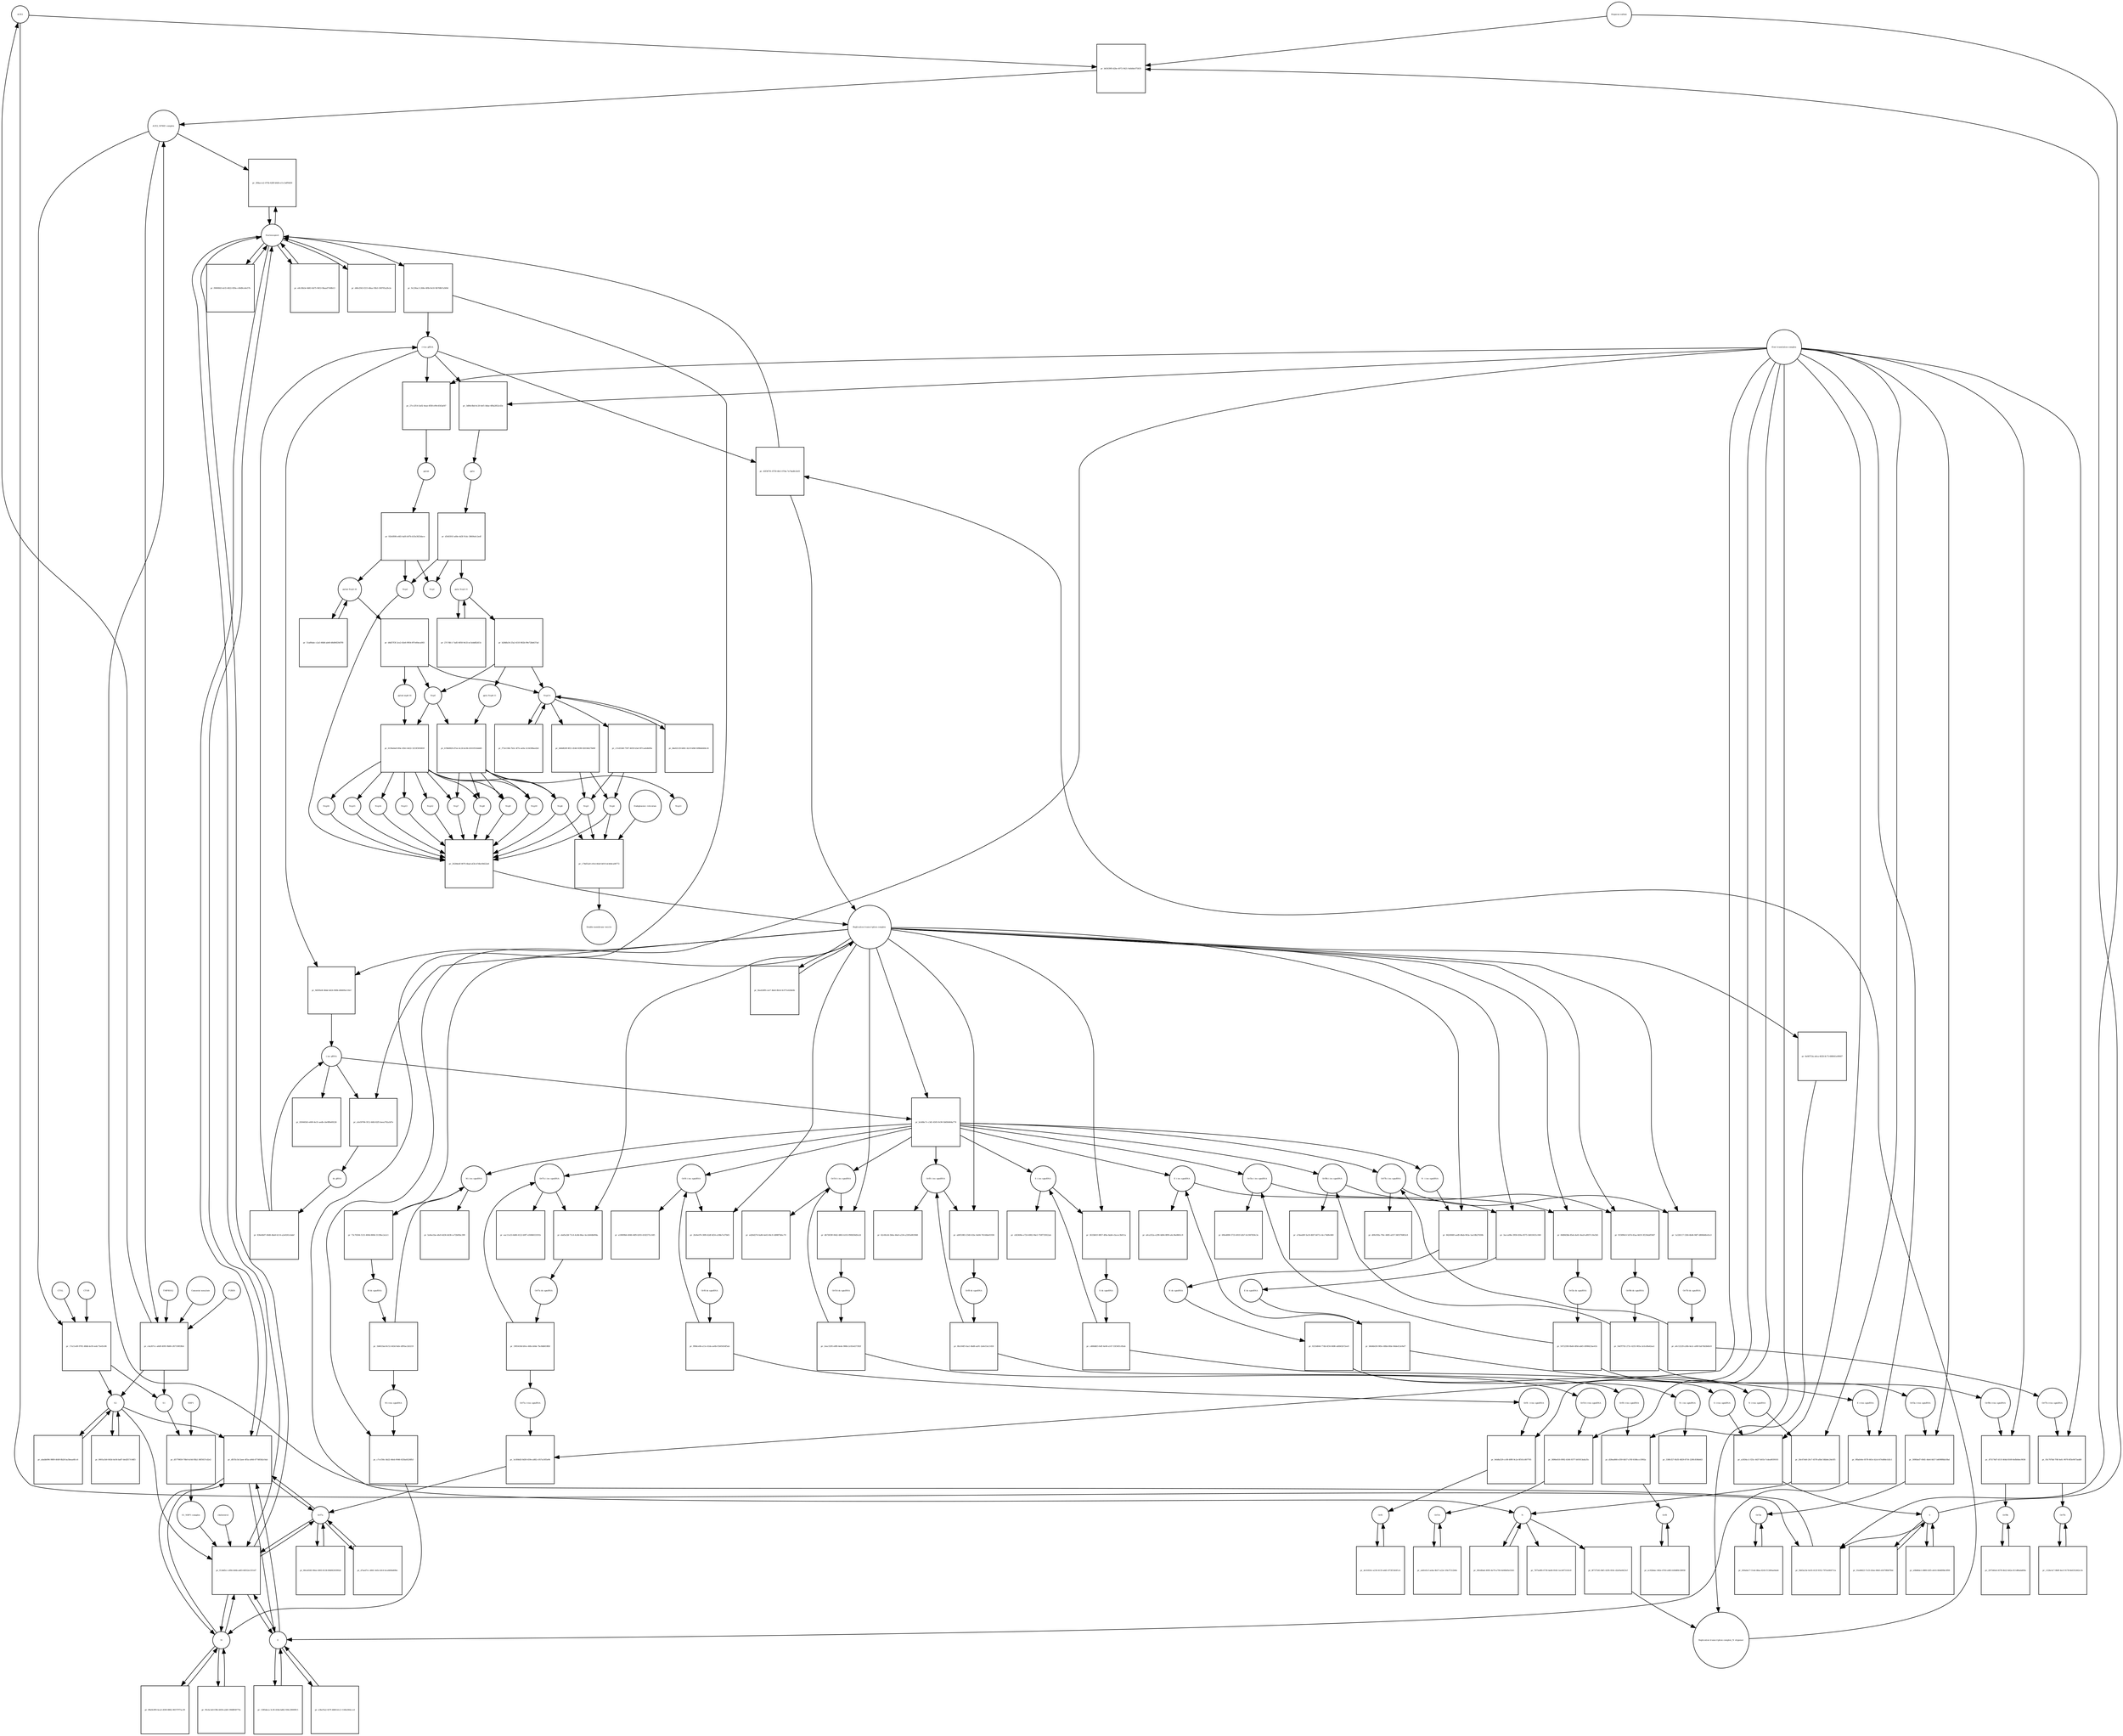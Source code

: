 strict digraph  {
ACE2 [annotation="", bipartite=0, cls=macromolecule, fontsize=4, label=ACE2, shape=circle];
"pr_b63639f0-d2be-4972-9421-9a8d4e075835" [annotation="", bipartite=1, cls=process, fontsize=4, label="pr_b63639f0-d2be-4972-9421-9a8d4e075835", shape=square];
"ACE2_SPIKE complex" [annotation="", bipartite=0, cls=complex, fontsize=4, label="ACE2_SPIKE complex", shape=circle];
"Heparan sulfate" [annotation="urn_miriam_obo.chebi_CHEBI%3A28815", bipartite=0, cls="simple chemical", fontsize=4, label="Heparan sulfate", shape=circle];
S [annotation=urn_miriam_uniprot_P0DTC2, bipartite=0, cls=macromolecule, fontsize=4, label=S, shape=circle];
Nucleocapsid [annotation="urn_miriam_obo.go_GO%3A0019013", bipartite=0, cls=complex, fontsize=4, label=Nucleocapsid, shape=circle];
"pr_384acce2-475b-428f-b0d4-e11c3eff9d59" [annotation="", bipartite=1, cls=process, fontsize=4, label="pr_384acce2-475b-428f-b0d4-e11c3eff9d59", shape=square];
"pr_17a11e49-9781-48db-bc0f-eedc73e45c86" [annotation="", bipartite=1, cls=process, fontsize=4, label="pr_17a11e49-9781-48db-bc0f-eedc73e45c86", shape=square];
S2 [annotation=urn_miriam_interpro_IPR002552, bipartite=0, cls=macromolecule, fontsize=4, label=S2, shape=circle];
CTSB [annotation="", bipartite=0, cls=macromolecule, fontsize=4, label=CTSB, shape=circle];
CTSL [annotation="", bipartite=0, cls=macromolecule, fontsize=4, label=CTSL, shape=circle];
S1 [annotation=urn_miriam_interpro_IPR002551, bipartite=0, cls=macromolecule, fontsize=4, label=S1, shape=circle];
"pr_5b63a23e-6c65-412f-9352-797ee004711a" [annotation="", bipartite=1, cls=process, fontsize=4, label="pr_5b63a23e-6c65-412f-9352-797ee004711a", shape=square];
"pr_f13dd5cc-ef84-444b-ad03-68552e1551d7" [annotation="", bipartite=1, cls=process, fontsize=4, label="pr_f13dd5cc-ef84-444b-ad03-68552e1551d7", shape=square];
cholesterol [annotation="urn_miriam_obo.chebi_CHEBI%3A16113", bipartite=0, cls="simple chemical", fontsize=4, label=cholesterol, shape=circle];
"S1_NRP1 complex" [annotation="", bipartite=0, cls=complex, fontsize=4, label="S1_NRP1 complex", shape=circle];
E [annotation=urn_miriam_uniprot_P0DTC4, bipartite=0, cls=macromolecule, fontsize=4, label=E, shape=circle];
M [annotation=urn_miriam_uniprot_P0DTC5, bipartite=0, cls=macromolecule, fontsize=4, label=M, shape=circle];
Orf7a [annotation=urn_miriam_uniprot_P0DTC7, bipartite=0, cls=macromolecule, fontsize=4, label=Orf7a, shape=circle];
"pr_9c236ac3-268e-4f0b-9e10-9b708b7a569d" [annotation="", bipartite=1, cls=process, fontsize=4, label="pr_9c236ac3-268e-4f0b-9e10-9b708b7a569d", shape=square];
"(+)ss gRNA" [annotation=urn_miriam_refseq_NC_045512, bipartite=0, cls="nucleic acid feature", fontsize=4, label="(+)ss gRNA", shape=circle];
N [annotation=urn_miriam_uniprot_P0DTC9, bipartite=0, cls="macromolecule multimer", fontsize=4, label=N, shape=circle];
"pr_e8c36b3e-8d63-4b75-9453-9baad7168b13" [annotation="", bipartite=1, cls=process, fontsize=4, label="pr_e8c36b3e-8d63-4b75-9453-9baad7168b13", shape=square];
"pr_d4fe2563-f215-48aa-93b3-108705a2fe2e" [annotation="", bipartite=1, cls=process, fontsize=4, label="pr_d4fe2563-f215-48aa-93b3-108705a2fe2e", shape=square];
"pr_7875a9f6-0739-4a84-9545-1ecb973143c8" [annotation="", bipartite=1, cls=process, fontsize=4, label="pr_7875a9f6-0739-4a84-9545-1ecb973143c8", shape=square];
"pr_981dfda4-4995-4e79-a794-0e06b05e5543" [annotation="", bipartite=1, cls=process, fontsize=4, label="pr_981dfda4-4995-4e79-a794-0e06b05e5543", shape=square];
"N (+)ss sgmRNA" [annotation=urn_miriam_ncbigene_43740575, bipartite=0, cls="nucleic acid feature", fontsize=4, label="N (+)ss sgmRNA", shape=circle];
"pr_26c67eb0-20c7-4578-afbd-54bb4c24e5f5" [annotation="", bipartite=1, cls=process, fontsize=4, label="pr_26c67eb0-20c7-4578-afbd-54bb4c24e5f5", shape=square];
"Host translation complex" [annotation="urn_miriam_obo.go_GO%3A0070992", bipartite=0, cls=complex, fontsize=4, label="Host translation complex", shape=circle];
"pr_f0000fd3-dcf2-4822-859a-c40d9ce6e57b" [annotation="", bipartite=1, cls=process, fontsize=4, label="pr_f0000fd3-dcf2-4822-859a-c40d9ce6e57b", shape=square];
"pr_c4a307cc-a6d9-4093-9b80-cf67109f3fb4" [annotation="", bipartite=1, cls=process, fontsize=4, label="pr_c4a307cc-a6d9-4093-9b80-cf67109f3fb4", shape=square];
FURIN [annotation="", bipartite=0, cls=macromolecule, fontsize=4, label=FURIN, shape=circle];
TMPRSS2 [annotation="", bipartite=0, cls=macromolecule, fontsize=4, label=TMPRSS2, shape=circle];
"Camostat mesylate" [annotation="urn_miriam_pubchem.compound_2536", bipartite=0, cls="simple chemical", fontsize=4, label="Camostat mesylate", shape=circle];
"pr_ababb096-9809-40d9-8b28-ba3beaa6fcc6" [annotation="", bipartite=1, cls=process, fontsize=4, label="pr_ababb096-9809-40d9-8b28-ba3beaa6fcc6", shape=square];
"Replication transcription complex_N oligomer" [annotation="", bipartite=0, cls=complex, fontsize=4, label="Replication transcription complex_N oligomer", shape=circle];
"pr_43f36791-8759-48c3-97da-7a74adfe3e03" [annotation="", bipartite=1, cls=process, fontsize=4, label="pr_43f36791-8759-48c3-97da-7a74adfe3e03", shape=square];
"Replication transcription complex" [annotation="", bipartite=0, cls=complex, fontsize=4, label="Replication transcription complex", shape=circle];
"pr_df1f5c5d-2aee-4f5a-a044-677d03b2c0ab" [annotation="", bipartite=1, cls=process, fontsize=4, label="pr_df1f5c5d-2aee-4f5a-a044-677d03b2c0ab", shape=square];
"pr_9001a1b0-043d-4e56-ba87-ded2f17c9df3" [annotation="", bipartite=1, cls=process, fontsize=4, label="pr_9001a1b0-043d-4e56-ba87-ded2f17c9df3", shape=square];
"pp1a Nsp3-11" [annotation=urn_miriam_uniprot_P0DTC1, bipartite=0, cls=macromolecule, fontsize=4, label="pp1a Nsp3-11", shape=circle];
"pr_b28dfa54-25a3-431f-802b-99e72bb437ad" [annotation="", bipartite=1, cls=process, fontsize=4, label="pr_b28dfa54-25a3-431f-802b-99e72bb437ad", shape=square];
"pp1a Nsp6-11" [annotation=urn_miriam_uniprot_P0DTC1, bipartite=0, cls=macromolecule, fontsize=4, label="pp1a Nsp6-11", shape=circle];
"Nsp3-4" [annotation="urn_miriam_ncbiprotein_YP_009725299|urn_miriam_ncbiprotein_YP_009725300", bipartite=0, cls=macromolecule, fontsize=4, label="Nsp3-4", shape=circle];
Nsp5 [annotation=urn_miriam_ncbiprotein_YP_009725301, bipartite=0, cls="macromolecule multimer", fontsize=4, label=Nsp5, shape=circle];
"Endoplasmic reticulum" [annotation="urn_miriam_obo.go_GO%3A0005783", bipartite=0, cls=complex, fontsize=4, label="Endoplasmic reticulum", shape=circle];
"pr_c78d55a9-c81d-40a9-b019-dcb0dca08772" [annotation="", bipartite=1, cls=process, fontsize=4, label="pr_c78d55a9-c81d-40a9-b019-dcb0dca08772", shape=square];
"Double-membrane vesicle" [annotation="urn_miriam_obo.go_GO%3A0039718", bipartite=0, cls=complex, fontsize=4, label="Double-membrane vesicle", shape=circle];
Nsp4 [annotation=urn_miriam_ncbiprotein_YP_009725300, bipartite=0, cls=macromolecule, fontsize=4, label=Nsp4, shape=circle];
Nsp3 [annotation=urn_miriam_ncbiprotein_YP_009725299, bipartite=0, cls=macromolecule, fontsize=4, label=Nsp3, shape=circle];
Nsp6 [annotation=urn_miriam_ncbiprotein_YP_009725302, bipartite=0, cls=macromolecule, fontsize=4, label=Nsp6, shape=circle];
"pr_27c7dfc1-7ad5-4050-9e33-ec5ebd82d15c" [annotation="", bipartite=1, cls=process, fontsize=4, label="pr_27c7dfc1-7ad5-4050-9e33-ec5ebd82d15c", shape=square];
"pr_bbe62129-b841-42c9-b0bf-fd9bbb0d4c41" [annotation="", bipartite=1, cls=process, fontsize=4, label="pr_bbe62129-b841-42c9-b0bf-fd9bbb0d4c41", shape=square];
"pp1ab Nsp3-16" [annotation=urn_miriam_uniprot_P0DTD1, bipartite=0, cls=macromolecule, fontsize=4, label="pp1ab Nsp3-16", shape=circle];
"pr_51a89abc-c2a5-46b8-ab40-d6d04f20d7f8" [annotation="", bipartite=1, cls=process, fontsize=4, label="pr_51a89abc-c2a5-46b8-ab40-d6d04f20d7f8", shape=square];
"pr_d4d57f3f-2ce2-43e6-9954-9f7e60eca003" [annotation="", bipartite=1, cls=process, fontsize=4, label="pr_d4d57f3f-2ce2-43e6-9954-9f7e60eca003", shape=square];
"pp1ab nsp6-16" [annotation=urn_miriam_uniprot_P0DTD1, bipartite=0, cls=macromolecule, fontsize=4, label="pp1ab nsp6-16", shape=circle];
"pr_89a9c895-bca3-4500-8862-0657f7f7ac39" [annotation="", bipartite=1, cls=process, fontsize=4, label="pr_89a9c895-bca3-4500-8862-0657f7f7ac39", shape=square];
"pr_1385deca-3c30-41bb-bd62-936c29009f15" [annotation="", bipartite=1, cls=process, fontsize=4, label="pr_1385deca-3c30-41bb-bd62-936c29009f15", shape=square];
"pr_e0b864e1-d989-43f5-a9c6-0b9d99bc9f99" [annotation="", bipartite=1, cls=process, fontsize=4, label="pr_e0b864e1-d989-43f5-a9c6-0b9d99bc9f99", shape=square];
"pr_95cbc3a9-f3fb-4458-a2d0-1968ff4977fa" [annotation="", bipartite=1, cls=process, fontsize=4, label="pr_95cbc3a9-f3fb-4458-a2d0-1968ff4977fa", shape=square];
"pr_e3bcf5a2-027f-4fd8-b1c2-1140e364cccd" [annotation="", bipartite=1, cls=process, fontsize=4, label="pr_e3bcf5a2-027f-4fd8-b1c2-1140e364cccd", shape=square];
"pr_01ed6623-7e33-43ee-84b5-d1679fb87f6d" [annotation="", bipartite=1, cls=process, fontsize=4, label="pr_01ed6623-7e33-43ee-84b5-d1679fb87f6d", shape=square];
"pr_80ce6583-90ee-4903-8138-89d94303992d" [annotation="", bipartite=1, cls=process, fontsize=4, label="pr_80ce6583-90ee-4903-8138-89d94303992d", shape=square];
Orf6 [annotation=urn_miriam_uniprot_P0DTC6, bipartite=0, cls=macromolecule, fontsize=4, label=Orf6, shape=circle];
"pr_dc01816c-a218-4135-ab61-873f15b5f1c4" [annotation="", bipartite=1, cls=process, fontsize=4, label="pr_dc01816c-a218-4135-ab61-873f15b5f1c4", shape=square];
Orf3a [annotation=urn_miriam_uniprot_P0DTC3, bipartite=0, cls=macromolecule, fontsize=4, label=Orf3a, shape=circle];
"pr_630a6e17-51eb-48aa-8243-f134f4ae8ab4" [annotation="", bipartite=1, cls=process, fontsize=4, label="pr_630a6e17-51eb-48aa-8243-f134f4ae8ab4", shape=square];
Orf8 [annotation=urn_miriam_uniprot_P0DTC8, bipartite=0, cls=macromolecule, fontsize=4, label=Orf8, shape=circle];
"pr_ec92bdac-082e-47b5-a963-b58d89c58958" [annotation="", bipartite=1, cls=process, fontsize=4, label="pr_ec92bdac-082e-47b5-a963-b58d89c58958", shape=square];
Orf9b [annotation=urn_miriam_uniprot_P0DTD2, bipartite=0, cls=macromolecule, fontsize=4, label=Orf9b, shape=circle];
"pr_297540e4-4578-4b22-b62a-811d84abd09a" [annotation="", bipartite=1, cls=process, fontsize=4, label="pr_297540e4-4578-4b22-b62a-811d84abd09a", shape=square];
Orf14 [annotation=urn_miriam_uniprot_P0DTD3, bipartite=0, cls=macromolecule, fontsize=4, label=Orf14, shape=circle];
"pr_a4d1d1cf-aeba-4b37-a22e-1f4cf7212b9e" [annotation="", bipartite=1, cls=process, fontsize=4, label="pr_a4d1d1cf-aeba-4b37-a22e-1f4cf7212b9e", shape=square];
Orf7b [annotation=urn_miriam_uniprot_P0DTD8, bipartite=0, cls=macromolecule, fontsize=4, label=Orf7b, shape=circle];
"pr_c52bc4c7-8b9f-4ecf-9178-8e6352442c1b" [annotation="", bipartite=1, cls=process, fontsize=4, label="pr_c52bc4c7-8b9f-4ecf-9178-8e6352442c1b", shape=square];
"pr_d7aed7cc-d841-4d1e-bfc6-bca460bd69bc" [annotation="", bipartite=1, cls=process, fontsize=4, label="pr_d7aed7cc-d841-4d1e-bfc6-bca460bd69bc", shape=square];
"M (+)ss sgmRNA" [annotation="", bipartite=0, cls="nucleic acid feature", fontsize=4, label="M (+)ss sgmRNA", shape=circle];
"pr_c7ccf36c-bb22-46eb-9046-625ba9226fb3" [annotation="", bipartite=1, cls=process, fontsize=4, label="pr_c7ccf36c-bb22-46eb-9046-625ba9226fb3", shape=square];
"E (+)ss sgmRNA" [annotation="", bipartite=0, cls="nucleic acid feature", fontsize=4, label="E (+)ss sgmRNA", shape=circle];
"pr_9fbafe6e-0578-461e-b2cd-47ed66e1d3c1" [annotation="", bipartite=1, cls=process, fontsize=4, label="pr_9fbafe6e-0578-461e-b2cd-47ed66e1d3c1", shape=square];
"S (+)ss sgmRNA" [annotation="", bipartite=0, cls="nucleic acid feature", fontsize=4, label="S (+)ss sgmRNA", shape=circle];
"pr_a1834cc1-f25c-4437-b01b-7cdea0039193" [annotation="", bipartite=1, cls=process, fontsize=4, label="pr_a1834cc1-f25c-4437-b01b-7cdea0039193", shape=square];
"Orf7a (+)ss sgmRNA" [annotation="", bipartite=0, cls="nucleic acid feature", fontsize=4, label="Orf7a (+)ss sgmRNA", shape=circle];
"pr_1e3f46d3-8d30-459e-a082-c057a10f3e96" [annotation="", bipartite=1, cls=process, fontsize=4, label="pr_1e3f46d3-8d30-459e-a082-c057a10f3e96", shape=square];
"Orf6  (+)ss sgmRNA" [annotation="", bipartite=0, cls="nucleic acid feature", fontsize=4, label="Orf6  (+)ss sgmRNA", shape=circle];
"pr_9eb8a529-cc08-49f0-9c2e-8f161c807705" [annotation="", bipartite=1, cls=process, fontsize=4, label="pr_9eb8a529-cc08-49f0-9c2e-8f161c807705", shape=square];
"Orf3a (+)ss sgmRNA" [annotation="", bipartite=0, cls="nucleic acid feature", fontsize=4, label="Orf3a (+)ss sgmRNA", shape=circle];
"pr_309fded7-69d1-44e6-8d17-b40989bb10bd" [annotation="", bipartite=1, cls=process, fontsize=4, label="pr_309fded7-69d1-44e6-8d17-b40989bb10bd", shape=square];
"Orf8 (+)ss sgmRNA" [annotation="", bipartite=0, cls="nucleic acid feature", fontsize=4, label="Orf8 (+)ss sgmRNA", shape=circle];
"pr_d28ea866-e359-4b57-a74f-6186ccc5992a" [annotation="", bipartite=1, cls=process, fontsize=4, label="pr_d28ea866-e359-4b57-a74f-6186ccc5992a", shape=square];
"Orf9b (+)ss sgmRNA" [annotation="", bipartite=0, cls="nucleic acid feature", fontsize=4, label="Orf9b (+)ss sgmRNA", shape=circle];
"pr_475174d7-d11f-464d-8169-8efb0dec9036" [annotation="", bipartite=1, cls=process, fontsize=4, label="pr_475174d7-d11f-464d-8169-8efb0dec9036", shape=square];
"Orf14 (+)ss sgmRNA" [annotation="", bipartite=0, cls="nucleic acid feature", fontsize=4, label="Orf14 (+)ss sgmRNA", shape=circle];
"pr_3696e616-0992-4166-9377-b01813ada35c" [annotation="", bipartite=1, cls=process, fontsize=4, label="pr_3696e616-0992-4166-9377-b01813ada35c", shape=square];
"Orf7b (+)ss sgmRNA" [annotation="", bipartite=0, cls="nucleic acid feature", fontsize=4, label="Orf7b (+)ss sgmRNA", shape=circle];
"pr_93c707bd-7f4f-4efc-9070-8f3e9473add0" [annotation="", bipartite=1, cls=process, fontsize=4, label="pr_93c707bd-7f4f-4efc-9070-8f3e9473add0", shape=square];
"(-)ss gRNA" [annotation=urn_miriam_refseq_NC_045512, bipartite=0, cls="nucleic acid feature", fontsize=4, label="(-)ss gRNA", shape=circle];
"pr_830445b5-e600-4e31-aedb-cbe9f8e69226" [annotation="", bipartite=1, cls=process, fontsize=4, label="pr_830445b5-e600-4e31-aedb-cbe9f8e69226", shape=square];
"pr_8f737545-0bf1-4295-818c-d2ef4a9d23cf" [annotation="", bipartite=1, cls=process, fontsize=4, label="pr_8f737545-0bf1-4295-818c-d2ef4a9d23cf", shape=square];
"pr_9d5f9e4f-dbbd-4d24-960b-dfd609a118cf" [annotation="", bipartite=1, cls=process, fontsize=4, label="pr_9d5f9e4f-dbbd-4d24-960b-dfd609a118cf", shape=square];
"M (-)ss sgmRNA" [annotation=urn_miriam_ncbigene_43740571, bipartite=0, cls="nucleic acid feature", fontsize=4, label="M (-)ss sgmRNA", shape=circle];
"pr_5a9ee1be-e8e9-4d34-b438-ce72b85bc399" [annotation="", bipartite=1, cls=process, fontsize=4, label="pr_5a9ee1be-e8e9-4d34-b438-ce72b85bc399", shape=square];
"E (-)ss sgmRNA" [annotation=urn_miriam_ncbigene_43740570, bipartite=0, cls="nucleic acid feature", fontsize=4, label="E (-)ss sgmRNA", shape=circle];
"pr_a0ca552a-e299-4d64-8f09-a4c36e8661c9" [annotation="", bipartite=1, cls=process, fontsize=4, label="pr_a0ca552a-e299-4d64-8f09-a4c36e8661c9", shape=square];
"S (-)ss sgmRNA" [annotation="", bipartite=0, cls="nucleic acid feature", fontsize=4, label="S (-)ss sgmRNA", shape=circle];
"pr_cbf2406e-e724-4082-94e5-750f735922ab" [annotation="", bipartite=1, cls=process, fontsize=4, label="pr_cbf2406e-e724-4082-94e5-750f735922ab", shape=square];
"Orf7a (-)ss sgmRNA" [annotation="", bipartite=0, cls="nucleic acid feature", fontsize=4, label="Orf7a (-)ss sgmRNA", shape=circle];
"pr_eac11e33-6d60-4122-b9f7-e5084033191b" [annotation="", bipartite=1, cls=process, fontsize=4, label="pr_eac11e33-6d60-4122-b9f7-e5084033191b", shape=square];
"Orf6 (-)ss sgmRNA" [annotation="", bipartite=0, cls="nucleic acid feature", fontsize=4, label="Orf6 (-)ss sgmRNA", shape=circle];
"pr_a18009b6-4048-44f9-b593-4182575c16f1" [annotation="", bipartite=1, cls=process, fontsize=4, label="pr_a18009b6-4048-44f9-b593-4182575c16f1", shape=square];
"Orf3a (-)ss sgmRNA" [annotation="", bipartite=0, cls="nucleic acid feature", fontsize=4, label="Orf3a (-)ss sgmRNA", shape=circle];
"pr_6f0e4890-5733-491f-b3b7-fe1947830c3e" [annotation="", bipartite=1, cls=process, fontsize=4, label="pr_6f0e4890-5733-491f-b3b7-fe1947830c3e", shape=square];
"Orf8 (-)ss sgmRNA" [annotation="", bipartite=0, cls="nucleic acid feature", fontsize=4, label="Orf8 (-)ss sgmRNA", shape=circle];
"pr_42c6fe3d-3b6a-44e0-a334-a3305e803948" [annotation="", bipartite=1, cls=process, fontsize=4, label="pr_42c6fe3d-3b6a-44e0-a334-a3305e803948", shape=square];
"Orf9b (-)ss sgmRNA" [annotation="", bipartite=0, cls="nucleic acid feature", fontsize=4, label="Orf9b (-)ss sgmRNA", shape=circle];
"pr_a7deebf9-5a18-4fd7-b673-c4cc74d9c660" [annotation="", bipartite=1, cls=process, fontsize=4, label="pr_a7deebf9-5a18-4fd7-b673-c4cc74d9c660", shape=square];
"Orf14 (-)ss sgmRNA" [annotation="", bipartite=0, cls="nucleic acid feature", fontsize=4, label="Orf14 (-)ss sgmRNA", shape=circle];
"pr_ed26d274-0a86-4e63-84c9-3d98f7bfec70" [annotation="", bipartite=1, cls=process, fontsize=4, label="pr_ed26d274-0a86-4e63-84c9-3d98f7bfec70", shape=square];
"Orf7b (-)ss sgmRNA" [annotation="", bipartite=0, cls="nucleic acid feature", fontsize=4, label="Orf7b (-)ss sgmRNA", shape=circle];
"pr_d09c95fa-7f4c-4085-a037-56f1f76803c8" [annotation="", bipartite=1, cls=process, fontsize=4, label="pr_d09c95fa-7f4c-4085-a037-56f1f76803c8", shape=square];
"pr_a5e59784-5f12-44fd-82f5-beea792a3d7e" [annotation="", bipartite=1, cls=process, fontsize=4, label="pr_a5e59784-5f12-44fd-82f5-beea792a3d7e", shape=square];
"ds gRNA" [annotation=urn_miriam_refseq_NC_045512, bipartite=0, cls="nucleic acid feature", fontsize=4, label="ds gRNA", shape=circle];
"pr_73c76364-5131-400d-869d-311f8ec2e2c1" [annotation="", bipartite=1, cls=process, fontsize=4, label="pr_73c76364-5131-400d-869d-311f8ec2e2c1", shape=square];
"M ds sgmRNA" [annotation="", bipartite=0, cls="nucleic acid feature", fontsize=4, label="M ds sgmRNA", shape=circle];
"pr_3acca08e-3958-456a-8575-5d610431c040" [annotation="", bipartite=1, cls=process, fontsize=4, label="pr_3acca08e-3958-456a-8575-5d610431c040", shape=square];
"E ds sgmRNA" [annotation="", bipartite=0, cls="nucleic acid feature", fontsize=4, label="E ds sgmRNA", shape=circle];
"pr_2633b01f-8857-4f6a-8ab6-cfacec3b011a" [annotation="", bipartite=1, cls=process, fontsize=4, label="pr_2633b01f-8857-4f6a-8ab6-cfacec3b011a", shape=square];
"S ds sgmRNA" [annotation="", bipartite=0, cls="nucleic acid feature", fontsize=4, label="S ds sgmRNA", shape=circle];
"pr_ebd5e2bf-71c6-4c8d-84ac-bccb644b094a" [annotation="", bipartite=1, cls=process, fontsize=4, label="pr_ebd5e2bf-71c6-4c8d-84ac-bccb644b094a", shape=square];
"Orf7a ds sgmRNA" [annotation="", bipartite=0, cls="nucleic acid feature", fontsize=4, label="Orf7a ds sgmRNA", shape=circle];
"pr_2fe9e476-30f8-42df-bf24-a188e7e37b65" [annotation="", bipartite=1, cls=process, fontsize=4, label="pr_2fe9e476-30f8-42df-bf24-a188e7e37b65", shape=square];
"Orf6 ds sgmRNA" [annotation="", bipartite=0, cls="nucleic acid feature", fontsize=4, label="Orf6 ds sgmRNA", shape=circle];
"pr_68d9d3bb-85eb-4e61-8ea9-a8937c16e5b5" [annotation="", bipartite=1, cls=process, fontsize=4, label="pr_68d9d3bb-85eb-4e61-8ea9-a8937c16e5b5", shape=square];
"Orf3a ds sgmRNA" [annotation="", bipartite=0, cls="nucleic acid feature", fontsize=4, label="Orf3a ds sgmRNA", shape=circle];
"pr_ab951883-2540-41bc-8e84-76144be01936" [annotation="", bipartite=1, cls=process, fontsize=4, label="pr_ab951883-2540-41bc-8e84-76144be01936", shape=square];
"Orf8 ds sgmRNA" [annotation="", bipartite=0, cls="nucleic acid feature", fontsize=4, label="Orf8 ds sgmRNA", shape=circle];
"pr_915890c0-5d7d-45aa-8d19-3f230abf59d7" [annotation="", bipartite=1, cls=process, fontsize=4, label="pr_915890c0-5d7d-45aa-8d19-3f230abf59d7", shape=square];
"Orf9b ds sgmRNA" [annotation="", bipartite=0, cls="nucleic acid feature", fontsize=4, label="Orf9b ds sgmRNA", shape=circle];
"pr_db73659f-00d2-4863-b103-f90fd58d5e2d" [annotation="", bipartite=1, cls=process, fontsize=4, label="pr_db73659f-00d2-4863-b103-f90fd58d5e2d", shape=square];
"Orf14 ds sgmRNA" [annotation="", bipartite=0, cls="nucleic acid feature", fontsize=4, label="Orf14 ds sgmRNA", shape=circle];
"pr_1a326117-53fd-4b46-94f7-d806b6fe41e3" [annotation="", bipartite=1, cls=process, fontsize=4, label="pr_1a326117-53fd-4b46-94f7-d806b6fe41e3", shape=square];
"Orf7b ds sgmRNA" [annotation="", bipartite=0, cls="nucleic acid feature", fontsize=4, label="Orf7b ds sgmRNA", shape=circle];
"pr_836e6b07-60d6-4be8-b114-a2e0261cbdef" [annotation="", bipartite=1, cls=process, fontsize=4, label="pr_836e6b07-60d6-4be8-b114-a2e0261cbdef", shape=square];
"pr_1b6633ad-8c52-443d-9afe-df95ac2b3219" [annotation="", bipartite=1, cls=process, fontsize=4, label="pr_1b6633ad-8c52-443d-9afe-df95ac2b3219", shape=square];
"pr_b6b4b430-985e-48bb-8fde-84ded12e9af7" [annotation="", bipartite=1, cls=process, fontsize=4, label="pr_b6b4b430-985e-48bb-8fde-84ded12e9af7", shape=square];
"pr_cd68dbf3-0eff-4e06-a147-55f34f1c85ab" [annotation="", bipartite=1, cls=process, fontsize=4, label="pr_cd68dbf3-0eff-4e06-a147-55f34f1c85ab", shape=square];
"pr_1905418d-b9ce-46fa-b0de-7bc8db818fbf" [annotation="", bipartite=1, cls=process, fontsize=4, label="pr_1905418d-b9ce-46fa-b0de-7bc8db818fbf", shape=square];
"pr_f89dce0b-a11e-41da-ae6b-f1b05454f5ab" [annotation="", bipartite=1, cls=process, fontsize=4, label="pr_f89dce0b-a11e-41da-ae6b-f1b05454f5ab", shape=square];
"pr_547225f8-0bd4-4f8d-ab65-4998423ae41b" [annotation="", bipartite=1, cls=process, fontsize=4, label="pr_547225f8-0bd4-4f8d-ab65-4998423ae41b", shape=square];
"pr_8fa164f5-faa1-4bd8-aa91-2a6e53a11458" [annotation="", bipartite=1, cls=process, fontsize=4, label="pr_8fa164f5-faa1-4bd8-aa91-2a6e53a11458", shape=square];
"pr_54d7f702-273c-4255-905a-2e5cd9a42aa1" [annotation="", bipartite=1, cls=process, fontsize=4, label="pr_54d7f702-273c-4255-905a-2e5cd9a42aa1", shape=square];
"pr_2eac5295-e8f8-4ede-986b-2c83e437392f" [annotation="", bipartite=1, cls=process, fontsize=4, label="pr_2eac5295-e8f8-4ede-986b-2c83e437392f", shape=square];
"pr_a0c12229-a36b-4e2c-a00f-fab74b3b6b10" [annotation="", bipartite=1, cls=process, fontsize=4, label="pr_a0c12229-a36b-4e2c-a00f-fab74b3b6b10", shape=square];
"N  (-)ss sgmRNA" [annotation=urn_miriam_ncbigene_43740575, bipartite=0, cls="nucleic acid feature", fontsize=4, label="N  (-)ss sgmRNA", shape=circle];
"pr_8424940f-aed9-48ab-963a-1ae18b27630b" [annotation="", bipartite=1, cls=process, fontsize=4, label="pr_8424940f-aed9-48ab-963a-1ae18b27630b", shape=square];
"N ds sgmRNA" [annotation="", bipartite=0, cls="nucleic acid feature", fontsize=4, label="N ds sgmRNA", shape=circle];
"pr_0233d644-77db-4f34-8486-abfb02b72ee9" [annotation="", bipartite=1, cls=process, fontsize=4, label="pr_0233d644-77db-4f34-8486-abfb02b72ee9", shape=square];
"N (-)ss sgmRNA" [annotation="", bipartite=0, cls="nucleic acid feature", fontsize=4, label="N (-)ss sgmRNA", shape=circle];
pp1ab [annotation=urn_miriam_uniprot_P0DTD1, bipartite=0, cls=macromolecule, fontsize=4, label=pp1ab, shape=circle];
"pr_92fef898-e483-4af6-b07b-b35e3825dace" [annotation="", bipartite=1, cls=process, fontsize=4, label="pr_92fef898-e483-4af6-b07b-b35e3825dace", shape=square];
Nsp2 [annotation=urn_miriam_ncbiprotein_YP_009725298, bipartite=0, cls=macromolecule, fontsize=4, label=Nsp2, shape=circle];
Nsp1 [annotation=urn_miriam_ncbiprotein_YP_009725297, bipartite=0, cls=macromolecule, fontsize=4, label=Nsp1, shape=circle];
pp1a [annotation=urn_miriam_uniprot_P0DTC1, bipartite=0, cls=macromolecule, fontsize=4, label=pp1a, shape=circle];
"pr_d540391f-a68e-4d3f-91dc-38606efc2edf" [annotation="", bipartite=1, cls=process, fontsize=4, label="pr_d540391f-a68e-4d3f-91dc-38606efc2edf", shape=square];
"pr_f72e136b-7b3c-4f7e-ae0a-3c54308aed2d" [annotation="", bipartite=1, cls=process, fontsize=4, label="pr_f72e136b-7b3c-4f7e-ae0a-3c54308aed2d", shape=square];
"pr_c51d33d0-7597-4659-b3af-f87caeb4b09a" [annotation="", bipartite=1, cls=process, fontsize=4, label="pr_c51d33d0-7597-4659-b3af-f87caeb4b09a", shape=square];
"pr_b46d820f-8f21-4546-9290-82034627b06f" [annotation="", bipartite=1, cls=process, fontsize=4, label="pr_b46d820f-8f21-4546-9290-82034627b06f", shape=square];
"pr_b7db0820-d7ee-4c24-bc84-4161051b4dd5" [annotation="", bipartite=1, cls=process, fontsize=4, label="pr_b7db0820-d7ee-4c24-bc84-4161051b4dd5", shape=square];
Nsp7 [annotation=urn_miriam_ncbiprotein_YP_009725303, bipartite=0, cls=macromolecule, fontsize=4, label=Nsp7, shape=circle];
Nsp8 [annotation=urn_miriam_ncbiprotein_YP_009725304, bipartite=0, cls=macromolecule, fontsize=4, label=Nsp8, shape=circle];
Nsp9 [annotation=urn_miriam_ncbiprotein_YP_009725305, bipartite=0, cls=macromolecule, fontsize=4, label=Nsp9, shape=circle];
Nsp10 [annotation=urn_miriam_ncbiprotein_YP_009725306, bipartite=0, cls=macromolecule, fontsize=4, label=Nsp10, shape=circle];
Nsp11 [annotation=urn_miriam_ncbiprotein_YP_009725312, bipartite=0, cls=macromolecule, fontsize=4, label=Nsp11, shape=circle];
"pr_6158a6a8-0f4e-45b1-b622-3233f305065f" [annotation="", bipartite=1, cls=process, fontsize=4, label="pr_6158a6a8-0f4e-45b1-b622-3233f305065f", shape=square];
Nsp13 [annotation=urn_miriam_ncbiprotein_YP_009725308, bipartite=0, cls=macromolecule, fontsize=4, label=Nsp13, shape=circle];
Nsp12 [annotation=urn_miriam_ncbiprotein_YP_009725307, bipartite=0, cls=macromolecule, fontsize=4, label=Nsp12, shape=circle];
Nsp16 [annotation=urn_miriam_ncbiprotein_YP_009725311, bipartite=0, cls=macromolecule, fontsize=4, label=Nsp16, shape=circle];
Nsp15 [annotation=urn_miriam_ncbiprotein_YP_009725310, bipartite=0, cls=macromolecule, fontsize=4, label=Nsp15, shape=circle];
Nsp14 [annotation=urn_miriam_ncbiprotein_YP_009725309, bipartite=0, cls=macromolecule, fontsize=4, label=Nsp14, shape=circle];
"pr_20284e6f-8070-4bad-af2b-b7dbc69d22e8" [annotation="", bipartite=1, cls=process, fontsize=4, label="pr_20284e6f-8070-4bad-af2b-b7dbc69d22e8", shape=square];
"pr_3d06c0bd-6c20-4ef1-b8ae-6f8a2852cd3e" [annotation="", bipartite=1, cls=process, fontsize=4, label="pr_3d06c0bd-6c20-4ef1-b8ae-6f8a2852cd3e", shape=square];
"pr_27cc2f14-5a02-4eae-8f38-e99c4563af47" [annotation="", bipartite=1, cls=process, fontsize=4, label="pr_27cc2f14-5a02-4eae-8f38-e99c4563af47", shape=square];
"pr_338fcf27-0b35-4829-8716-229fc836b443" [annotation="", bipartite=1, cls=process, fontsize=4, label="pr_338fcf27-0b35-4829-8716-229fc836b443", shape=square];
"pr_9ea426f8-cee7-4be6-8b1d-0c971e428e6b" [annotation="", bipartite=1, cls=process, fontsize=4, label="pr_9ea426f8-cee7-4be6-8b1d-0c971e428e6b", shape=square];
"pr_6e06753a-a6ca-4628-8c73-688041e09007" [annotation="", bipartite=1, cls=process, fontsize=4, label="pr_6e06753a-a6ca-4628-8c73-688041e09007", shape=square];
"pr_bcb0bc7c-c3d1-4505-9c90-5b856464a774" [annotation="", bipartite=1, cls=process, fontsize=4, label="pr_bcb0bc7c-c3d1-4505-9c90-5b856464a774", shape=square];
"pr_d5779859-70b0-4c0d-95b2-36f5927cd2e2" [annotation="", bipartite=1, cls=process, fontsize=4, label="pr_d5779859-70b0-4c0d-95b2-36f5927cd2e2", shape=square];
NRP1 [annotation="", bipartite=0, cls=macromolecule, fontsize=4, label=NRP1, shape=circle];
ACE2 -> "pr_b63639f0-d2be-4972-9421-9a8d4e075835"  [annotation="", interaction_type=consumption];
ACE2 -> "pr_5b63a23e-6c65-412f-9352-797ee004711a"  [annotation="", interaction_type=consumption];
"pr_b63639f0-d2be-4972-9421-9a8d4e075835" -> "ACE2_SPIKE complex"  [annotation="", interaction_type=production];
"ACE2_SPIKE complex" -> "pr_384acce2-475b-428f-b0d4-e11c3eff9d59"  [annotation="urn_miriam_pubmed_32142651|urn_miriam_pubmed_32094589|urn_miriam_taxonomy_2697049", interaction_type=stimulation];
"ACE2_SPIKE complex" -> "pr_17a11e49-9781-48db-bc0f-eedc73e45c86"  [annotation="", interaction_type=consumption];
"ACE2_SPIKE complex" -> "pr_c4a307cc-a6d9-4093-9b80-cf67109f3fb4"  [annotation="", interaction_type=consumption];
"Heparan sulfate" -> "pr_b63639f0-d2be-4972-9421-9a8d4e075835"  [annotation="urn_miriam_pubmed_32142651|urn_miriam_pubmed_32094589|urn_miriam_taxonomy_2697049|urn_miriam_pubmed_32970989", interaction_type=stimulation];
"Heparan sulfate" -> "pr_5b63a23e-6c65-412f-9352-797ee004711a"  [annotation="urn_miriam_pubmed_32142651|urn_miriam_pubmed_32094589|urn_miriam_taxonomy_2697049|urn_miriam_pubmed_32155444|urn_miriam_pubmed_32970989", interaction_type=stimulation];
S -> "pr_b63639f0-d2be-4972-9421-9a8d4e075835"  [annotation="", interaction_type=consumption];
S -> "pr_5b63a23e-6c65-412f-9352-797ee004711a"  [annotation="", interaction_type=consumption];
S -> "pr_e0b864e1-d989-43f5-a9c6-0b9d99bc9f99"  [annotation="", interaction_type=consumption];
S -> "pr_01ed6623-7e33-43ee-84b5-d1679fb87f6d"  [annotation="", interaction_type=consumption];
Nucleocapsid -> "pr_384acce2-475b-428f-b0d4-e11c3eff9d59"  [annotation="", interaction_type=consumption];
Nucleocapsid -> "pr_f13dd5cc-ef84-444b-ad03-68552e1551d7"  [annotation="", interaction_type=consumption];
Nucleocapsid -> "pr_9c236ac3-268e-4f0b-9e10-9b708b7a569d"  [annotation="", interaction_type=consumption];
Nucleocapsid -> "pr_e8c36b3e-8d63-4b75-9453-9baad7168b13"  [annotation="", interaction_type=consumption];
Nucleocapsid -> "pr_d4fe2563-f215-48aa-93b3-108705a2fe2e"  [annotation="", interaction_type=consumption];
Nucleocapsid -> "pr_f0000fd3-dcf2-4822-859a-c40d9ce6e57b"  [annotation="", interaction_type=consumption];
Nucleocapsid -> "pr_df1f5c5d-2aee-4f5a-a044-677d03b2c0ab"  [annotation="", interaction_type=consumption];
"pr_384acce2-475b-428f-b0d4-e11c3eff9d59" -> Nucleocapsid  [annotation="", interaction_type=production];
"pr_17a11e49-9781-48db-bc0f-eedc73e45c86" -> S2  [annotation="", interaction_type=production];
"pr_17a11e49-9781-48db-bc0f-eedc73e45c86" -> S1  [annotation="", interaction_type=production];
S2 -> "pr_f13dd5cc-ef84-444b-ad03-68552e1551d7"  [annotation="urn_miriam_pubmed_32142651|urn_miriam_pubmed_32094589|urn_miriam_pubmed_32047258|urn_miriam_taxonomy_2697049|urn_miriam_pubmed_32944968", interaction_type=stimulation];
S2 -> "pr_ababb096-9809-40d9-8b28-ba3beaa6fcc6"  [annotation="", interaction_type=consumption];
S2 -> "pr_df1f5c5d-2aee-4f5a-a044-677d03b2c0ab"  [annotation="urn_miriam_pubmed_32142651|urn_miriam_pubmed_32047258|urn_miriam_taxonomy_2697049", interaction_type=stimulation];
S2 -> "pr_9001a1b0-043d-4e56-ba87-ded2f17c9df3"  [annotation="", interaction_type=consumption];
CTSB -> "pr_17a11e49-9781-48db-bc0f-eedc73e45c86"  [annotation="urn_miriam_pubmed_32142651|urn_miriam_taxonomy_2697049", interaction_type=catalysis];
CTSL -> "pr_17a11e49-9781-48db-bc0f-eedc73e45c86"  [annotation="urn_miriam_pubmed_32142651|urn_miriam_taxonomy_2697049", interaction_type=catalysis];
S1 -> "pr_d5779859-70b0-4c0d-95b2-36f5927cd2e2"  [annotation="", interaction_type=consumption];
"pr_5b63a23e-6c65-412f-9352-797ee004711a" -> "ACE2_SPIKE complex"  [annotation="", interaction_type=production];
"pr_f13dd5cc-ef84-444b-ad03-68552e1551d7" -> Nucleocapsid  [annotation="", interaction_type=production];
"pr_f13dd5cc-ef84-444b-ad03-68552e1551d7" -> E  [annotation="", interaction_type=production];
"pr_f13dd5cc-ef84-444b-ad03-68552e1551d7" -> M  [annotation="", interaction_type=production];
"pr_f13dd5cc-ef84-444b-ad03-68552e1551d7" -> Orf7a  [annotation="", interaction_type=production];
cholesterol -> "pr_f13dd5cc-ef84-444b-ad03-68552e1551d7"  [annotation="urn_miriam_pubmed_32142651|urn_miriam_pubmed_32094589|urn_miriam_pubmed_32047258|urn_miriam_taxonomy_2697049|urn_miriam_pubmed_32944968", interaction_type=stimulation];
"S1_NRP1 complex" -> "pr_f13dd5cc-ef84-444b-ad03-68552e1551d7"  [annotation="urn_miriam_pubmed_32142651|urn_miriam_pubmed_32094589|urn_miriam_pubmed_32047258|urn_miriam_taxonomy_2697049|urn_miriam_pubmed_32944968", interaction_type=stimulation];
E -> "pr_f13dd5cc-ef84-444b-ad03-68552e1551d7"  [annotation="", interaction_type=consumption];
E -> "pr_df1f5c5d-2aee-4f5a-a044-677d03b2c0ab"  [annotation="", interaction_type=consumption];
E -> "pr_1385deca-3c30-41bb-bd62-936c29009f15"  [annotation="", interaction_type=consumption];
E -> "pr_e3bcf5a2-027f-4fd8-b1c2-1140e364cccd"  [annotation="", interaction_type=consumption];
M -> "pr_f13dd5cc-ef84-444b-ad03-68552e1551d7"  [annotation="", interaction_type=consumption];
M -> "pr_df1f5c5d-2aee-4f5a-a044-677d03b2c0ab"  [annotation="", interaction_type=consumption];
M -> "pr_89a9c895-bca3-4500-8862-0657f7f7ac39"  [annotation="", interaction_type=consumption];
M -> "pr_95cbc3a9-f3fb-4458-a2d0-1968ff4977fa"  [annotation="", interaction_type=consumption];
Orf7a -> "pr_f13dd5cc-ef84-444b-ad03-68552e1551d7"  [annotation="", interaction_type=consumption];
Orf7a -> "pr_df1f5c5d-2aee-4f5a-a044-677d03b2c0ab"  [annotation="", interaction_type=consumption];
Orf7a -> "pr_80ce6583-90ee-4903-8138-89d94303992d"  [annotation="", interaction_type=consumption];
Orf7a -> "pr_d7aed7cc-d841-4d1e-bfc6-bca460bd69bc"  [annotation="", interaction_type=consumption];
"pr_9c236ac3-268e-4f0b-9e10-9b708b7a569d" -> "(+)ss gRNA"  [annotation="", interaction_type=production];
"pr_9c236ac3-268e-4f0b-9e10-9b708b7a569d" -> N  [annotation="", interaction_type=production];
"(+)ss gRNA" -> "pr_43f36791-8759-48c3-97da-7a74adfe3e03"  [annotation="", interaction_type=consumption];
"(+)ss gRNA" -> "pr_9d5f9e4f-dbbd-4d24-960b-dfd609a118cf"  [annotation="", interaction_type=consumption];
"(+)ss gRNA" -> "pr_3d06c0bd-6c20-4ef1-b8ae-6f8a2852cd3e"  [annotation="", interaction_type=consumption];
"(+)ss gRNA" -> "pr_27cc2f14-5a02-4eae-8f38-e99c4563af47"  [annotation="", interaction_type=consumption];
N -> "pr_7875a9f6-0739-4a84-9545-1ecb973143c8"  [annotation="", interaction_type=consumption];
N -> "pr_981dfda4-4995-4e79-a794-0e06b05e5543"  [annotation="", interaction_type=consumption];
N -> "pr_8f737545-0bf1-4295-818c-d2ef4a9d23cf"  [annotation="", interaction_type=consumption];
"pr_e8c36b3e-8d63-4b75-9453-9baad7168b13" -> Nucleocapsid  [annotation="", interaction_type=production];
"pr_d4fe2563-f215-48aa-93b3-108705a2fe2e" -> Nucleocapsid  [annotation="", interaction_type=production];
"pr_981dfda4-4995-4e79-a794-0e06b05e5543" -> N  [annotation="", interaction_type=production];
"N (+)ss sgmRNA" -> "pr_26c67eb0-20c7-4578-afbd-54bb4c24e5f5"  [annotation="", interaction_type=consumption];
"pr_26c67eb0-20c7-4578-afbd-54bb4c24e5f5" -> N  [annotation="", interaction_type=production];
"Host translation complex" -> "pr_26c67eb0-20c7-4578-afbd-54bb4c24e5f5"  [annotation="", interaction_type="necessary stimulation"];
"Host translation complex" -> "pr_c7ccf36c-bb22-46eb-9046-625ba9226fb3"  [annotation="urn_miriam_pubmed_31226023|urn_miriam_pubmed_27712623", interaction_type="necessary stimulation"];
"Host translation complex" -> "pr_9fbafe6e-0578-461e-b2cd-47ed66e1d3c1"  [annotation="urn_miriam_pubmed_31226023|urn_miriam_pubmed_27712623", interaction_type="necessary stimulation"];
"Host translation complex" -> "pr_a1834cc1-f25c-4437-b01b-7cdea0039193"  [annotation="urn_miriam_pubmed_31226023|urn_miriam_pubmed_27712623", interaction_type="necessary stimulation"];
"Host translation complex" -> "pr_1e3f46d3-8d30-459e-a082-c057a10f3e96"  [annotation="urn_miriam_pubmed_31226023|urn_miriam_pubmed_27712623", interaction_type="necessary stimulation"];
"Host translation complex" -> "pr_9eb8a529-cc08-49f0-9c2e-8f161c807705"  [annotation="urn_miriam_pubmed_31226023|urn_miriam_pubmed_27712623", interaction_type="necessary stimulation"];
"Host translation complex" -> "pr_309fded7-69d1-44e6-8d17-b40989bb10bd"  [annotation="urn_miriam_pubmed_31226023|urn_miriam_pubmed_27712623", interaction_type="necessary stimulation"];
"Host translation complex" -> "pr_d28ea866-e359-4b57-a74f-6186ccc5992a"  [annotation="urn_miriam_pubmed_31226023|urn_miriam_pubmed_27712623", interaction_type="necessary stimulation"];
"Host translation complex" -> "pr_475174d7-d11f-464d-8169-8efb0dec9036"  [annotation="urn_miriam_pubmed_31226023|urn_miriam_pubmed_27712623", interaction_type="necessary stimulation"];
"Host translation complex" -> "pr_3696e616-0992-4166-9377-b01813ada35c"  [annotation="urn_miriam_pubmed_31226023|urn_miriam_pubmed_27712623", interaction_type="necessary stimulation"];
"Host translation complex" -> "pr_93c707bd-7f4f-4efc-9070-8f3e9473add0"  [annotation="urn_miriam_pubmed_31226023|urn_miriam_pubmed_27712623", interaction_type="necessary stimulation"];
"Host translation complex" -> "pr_3d06c0bd-6c20-4ef1-b8ae-6f8a2852cd3e"  [annotation="urn_miriam_pubmed_31226023|urn_miriam_pubmed_27712623", interaction_type="necessary stimulation"];
"Host translation complex" -> "pr_27cc2f14-5a02-4eae-8f38-e99c4563af47"  [annotation="urn_miriam_pubmed_31226023|urn_miriam_pubmed_27712623", interaction_type="necessary stimulation"];
"pr_f0000fd3-dcf2-4822-859a-c40d9ce6e57b" -> Nucleocapsid  [annotation="", interaction_type=production];
"pr_c4a307cc-a6d9-4093-9b80-cf67109f3fb4" -> S2  [annotation="", interaction_type=production];
"pr_c4a307cc-a6d9-4093-9b80-cf67109f3fb4" -> ACE2  [annotation="", interaction_type=production];
"pr_c4a307cc-a6d9-4093-9b80-cf67109f3fb4" -> S1  [annotation="", interaction_type=production];
FURIN -> "pr_c4a307cc-a6d9-4093-9b80-cf67109f3fb4"  [annotation="urn_miriam_pubmed_32142651|urn_miriam_pubmed_32362314|urn_miriam_taxonomy_2697049", interaction_type=catalysis];
TMPRSS2 -> "pr_c4a307cc-a6d9-4093-9b80-cf67109f3fb4"  [annotation="urn_miriam_pubmed_32142651|urn_miriam_pubmed_32362314|urn_miriam_taxonomy_2697049", interaction_type=catalysis];
"Camostat mesylate" -> "pr_c4a307cc-a6d9-4093-9b80-cf67109f3fb4"  [annotation="urn_miriam_pubmed_32142651|urn_miriam_pubmed_32362314|urn_miriam_taxonomy_2697049", interaction_type=inhibition];
"pr_ababb096-9809-40d9-8b28-ba3beaa6fcc6" -> S2  [annotation="", interaction_type=production];
"Replication transcription complex_N oligomer" -> "pr_43f36791-8759-48c3-97da-7a74adfe3e03"  [annotation="", interaction_type=consumption];
"pr_43f36791-8759-48c3-97da-7a74adfe3e03" -> Nucleocapsid  [annotation="", interaction_type=production];
"pr_43f36791-8759-48c3-97da-7a74adfe3e03" -> "Replication transcription complex"  [annotation="", interaction_type=production];
"Replication transcription complex" -> "pr_9d5f9e4f-dbbd-4d24-960b-dfd609a118cf"  [annotation="urn_miriam_pubmed_22438542|urn_miriam_taxonomy_11142", interaction_type="necessary stimulation"];
"Replication transcription complex" -> "pr_a5e59784-5f12-44fd-82f5-beea792a3d7e"  [annotation="urn_miriam_pubmed_22438542|urn_miriam_taxonomy_11142", interaction_type="necessary stimulation"];
"Replication transcription complex" -> "pr_73c76364-5131-400d-869d-311f8ec2e2c1"  [annotation="urn_miriam_pubmed_22438542|urn_miriam_taxonomy_11142", interaction_type="necessary stimulation"];
"Replication transcription complex" -> "pr_3acca08e-3958-456a-8575-5d610431c040"  [annotation="urn_miriam_pubmed_22438542|urn_miriam_pubmed_11142", interaction_type="necessary stimulation"];
"Replication transcription complex" -> "pr_2633b01f-8857-4f6a-8ab6-cfacec3b011a"  [annotation="urn_miriam_pubmed_22438542|urn_miriam_pubmed_11142", interaction_type="necessary stimulation"];
"Replication transcription complex" -> "pr_ebd5e2bf-71c6-4c8d-84ac-bccb644b094a"  [annotation="urn_miriam_pubmed_22438542|urn_miriam_taxonomy_11142", interaction_type="necessary stimulation"];
"Replication transcription complex" -> "pr_2fe9e476-30f8-42df-bf24-a188e7e37b65"  [annotation="urn_miriam_pubmed_22438542|urn_miriam_taxonomy_11142", interaction_type="necessary stimulation"];
"Replication transcription complex" -> "pr_68d9d3bb-85eb-4e61-8ea9-a8937c16e5b5"  [annotation="urn_miriam_pubmed_22438542|urn_miriam_taxonomy_11142", interaction_type="necessary stimulation"];
"Replication transcription complex" -> "pr_ab951883-2540-41bc-8e84-76144be01936"  [annotation="urn_miriam_pubmed_22438542|urn_miriam_taxonomy_11142", interaction_type="necessary stimulation"];
"Replication transcription complex" -> "pr_915890c0-5d7d-45aa-8d19-3f230abf59d7"  [annotation="urn_miriam_pubmed_22438542|urn_miriam_taxonomy_11142", interaction_type="necessary stimulation"];
"Replication transcription complex" -> "pr_db73659f-00d2-4863-b103-f90fd58d5e2d"  [annotation="urn_miriam_pubmed_22438542|urn_miriam_taxonomy_11142", interaction_type="necessary stimulation"];
"Replication transcription complex" -> "pr_1a326117-53fd-4b46-94f7-d806b6fe41e3"  [annotation="urn_miriam_pubmed_22438542|urn_miriam_taxonomy_11142", interaction_type="necessary stimulation"];
"Replication transcription complex" -> "pr_8424940f-aed9-48ab-963a-1ae18b27630b"  [annotation="urn_miriam_pubmed_22438542|urn_miriam_taxonomy_11142", interaction_type="necessary stimulation"];
"Replication transcription complex" -> "pr_9ea426f8-cee7-4be6-8b1d-0c971e428e6b"  [annotation="", interaction_type=consumption];
"Replication transcription complex" -> "pr_6e06753a-a6ca-4628-8c73-688041e09007"  [annotation="", interaction_type=consumption];
"Replication transcription complex" -> "pr_bcb0bc7c-c3d1-4505-9c90-5b856464a774"  [annotation="urn_miriam_pubmed_8830530|urn_miriam_taxonomy_1138", interaction_type="necessary stimulation"];
"pr_df1f5c5d-2aee-4f5a-a044-677d03b2c0ab" -> Nucleocapsid  [annotation="", interaction_type=production];
"pr_df1f5c5d-2aee-4f5a-a044-677d03b2c0ab" -> Orf7a  [annotation="", interaction_type=production];
"pr_df1f5c5d-2aee-4f5a-a044-677d03b2c0ab" -> E  [annotation="", interaction_type=production];
"pr_df1f5c5d-2aee-4f5a-a044-677d03b2c0ab" -> M  [annotation="", interaction_type=production];
"pr_9001a1b0-043d-4e56-ba87-ded2f17c9df3" -> S2  [annotation="", interaction_type=production];
"pp1a Nsp3-11" -> "pr_b28dfa54-25a3-431f-802b-99e72bb437ad"  [annotation="urn_miriam_pubmed_21203998|urn_miriam_taxonomy_228407|urn_miriam_pubmed_15564471|urn_miriam_taxonomy_228330", interaction_type=catalysis];
"pp1a Nsp3-11" -> "pr_27c7dfc1-7ad5-4050-9e33-ec5ebd82d15c"  [annotation="", interaction_type=consumption];
"pr_b28dfa54-25a3-431f-802b-99e72bb437ad" -> "pp1a Nsp6-11"  [annotation="", interaction_type=production];
"pr_b28dfa54-25a3-431f-802b-99e72bb437ad" -> "Nsp3-4"  [annotation="", interaction_type=production];
"pr_b28dfa54-25a3-431f-802b-99e72bb437ad" -> Nsp5  [annotation="", interaction_type=production];
"pp1a Nsp6-11" -> "pr_b7db0820-d7ee-4c24-bc84-4161051b4dd5"  [annotation="", interaction_type=consumption];
"Nsp3-4" -> "pr_bbe62129-b841-42c9-b0bf-fd9bbb0d4c41"  [annotation="", interaction_type=consumption];
"Nsp3-4" -> "pr_f72e136b-7b3c-4f7e-ae0a-3c54308aed2d"  [annotation="", interaction_type=consumption];
"Nsp3-4" -> "pr_c51d33d0-7597-4659-b3af-f87caeb4b09a"  [annotation="urn_miriam_pubmed_15564471|urn_miriam_taxonomy_228330", interaction_type=catalysis];
"Nsp3-4" -> "pr_b46d820f-8f21-4546-9290-82034627b06f"  [annotation="urn_miriam_pubmed_15564471|urn_miriam_taxonomy_228330", interaction_type=catalysis];
Nsp5 -> "pr_b7db0820-d7ee-4c24-bc84-4161051b4dd5"  [annotation="urn_miriam_pubmed_11907209|urn_miriam_taxonomy_11142", interaction_type=catalysis];
Nsp5 -> "pr_6158a6a8-0f4e-45b1-b622-3233f305065f"  [annotation="urn_miriam_pubmed_11907209|urn_miriam_taxonomy_11142", interaction_type=catalysis];
"Endoplasmic reticulum" -> "pr_c78d55a9-c81d-40a9-b019-dcb0dca08772"  [annotation="", interaction_type=consumption];
"pr_c78d55a9-c81d-40a9-b019-dcb0dca08772" -> "Double-membrane vesicle"  [annotation="", interaction_type=production];
Nsp4 -> "pr_c78d55a9-c81d-40a9-b019-dcb0dca08772"  [annotation="urn_miriam_pubmed_23943763|urn_miriam_taxonomy_227984", interaction_type=modulation];
Nsp4 -> "pr_20284e6f-8070-4bad-af2b-b7dbc69d22e8"  [annotation="", interaction_type=consumption];
Nsp3 -> "pr_c78d55a9-c81d-40a9-b019-dcb0dca08772"  [annotation="urn_miriam_pubmed_23943763|urn_miriam_taxonomy_227984", interaction_type=modulation];
Nsp3 -> "pr_20284e6f-8070-4bad-af2b-b7dbc69d22e8"  [annotation="", interaction_type=consumption];
Nsp6 -> "pr_c78d55a9-c81d-40a9-b019-dcb0dca08772"  [annotation="urn_miriam_pubmed_23943763|urn_miriam_taxonomy_227984", interaction_type=modulation];
Nsp6 -> "pr_20284e6f-8070-4bad-af2b-b7dbc69d22e8"  [annotation="", interaction_type=consumption];
"pr_27c7dfc1-7ad5-4050-9e33-ec5ebd82d15c" -> "pp1a Nsp3-11"  [annotation="", interaction_type=production];
"pr_bbe62129-b841-42c9-b0bf-fd9bbb0d4c41" -> "Nsp3-4"  [annotation="", interaction_type=production];
"pp1ab Nsp3-16" -> "pr_51a89abc-c2a5-46b8-ab40-d6d04f20d7f8"  [annotation="", interaction_type=consumption];
"pp1ab Nsp3-16" -> "pr_d4d57f3f-2ce2-43e6-9954-9f7e60eca003"  [annotation="urn_miriam_pubmed_21203998|urn_miriam_taxonomy_228407|urn_miriam_pubmed_15564471|urn_miriam_taxonomy_228330", interaction_type=catalysis];
"pr_51a89abc-c2a5-46b8-ab40-d6d04f20d7f8" -> "pp1ab Nsp3-16"  [annotation="", interaction_type=production];
"pr_d4d57f3f-2ce2-43e6-9954-9f7e60eca003" -> "pp1ab nsp6-16"  [annotation="", interaction_type=production];
"pr_d4d57f3f-2ce2-43e6-9954-9f7e60eca003" -> Nsp5  [annotation="", interaction_type=production];
"pr_d4d57f3f-2ce2-43e6-9954-9f7e60eca003" -> "Nsp3-4"  [annotation="", interaction_type=production];
"pp1ab nsp6-16" -> "pr_6158a6a8-0f4e-45b1-b622-3233f305065f"  [annotation="", interaction_type=consumption];
"pr_89a9c895-bca3-4500-8862-0657f7f7ac39" -> M  [annotation="", interaction_type=production];
"pr_1385deca-3c30-41bb-bd62-936c29009f15" -> E  [annotation="", interaction_type=production];
"pr_e0b864e1-d989-43f5-a9c6-0b9d99bc9f99" -> S  [annotation="", interaction_type=production];
"pr_95cbc3a9-f3fb-4458-a2d0-1968ff4977fa" -> M  [annotation="", interaction_type=production];
"pr_e3bcf5a2-027f-4fd8-b1c2-1140e364cccd" -> E  [annotation="", interaction_type=production];
"pr_01ed6623-7e33-43ee-84b5-d1679fb87f6d" -> S  [annotation="", interaction_type=production];
"pr_80ce6583-90ee-4903-8138-89d94303992d" -> Orf7a  [annotation="", interaction_type=production];
Orf6 -> "pr_dc01816c-a218-4135-ab61-873f15b5f1c4"  [annotation="", interaction_type=consumption];
"pr_dc01816c-a218-4135-ab61-873f15b5f1c4" -> Orf6  [annotation="", interaction_type=production];
Orf3a -> "pr_630a6e17-51eb-48aa-8243-f134f4ae8ab4"  [annotation="", interaction_type=consumption];
"pr_630a6e17-51eb-48aa-8243-f134f4ae8ab4" -> Orf3a  [annotation="", interaction_type=production];
Orf8 -> "pr_ec92bdac-082e-47b5-a963-b58d89c58958"  [annotation="", interaction_type=consumption];
"pr_ec92bdac-082e-47b5-a963-b58d89c58958" -> Orf8  [annotation="", interaction_type=production];
Orf9b -> "pr_297540e4-4578-4b22-b62a-811d84abd09a"  [annotation="", interaction_type=consumption];
"pr_297540e4-4578-4b22-b62a-811d84abd09a" -> Orf9b  [annotation="", interaction_type=production];
Orf14 -> "pr_a4d1d1cf-aeba-4b37-a22e-1f4cf7212b9e"  [annotation="", interaction_type=consumption];
"pr_a4d1d1cf-aeba-4b37-a22e-1f4cf7212b9e" -> Orf14  [annotation="", interaction_type=production];
Orf7b -> "pr_c52bc4c7-8b9f-4ecf-9178-8e6352442c1b"  [annotation="", interaction_type=consumption];
"pr_c52bc4c7-8b9f-4ecf-9178-8e6352442c1b" -> Orf7b  [annotation="", interaction_type=production];
"pr_d7aed7cc-d841-4d1e-bfc6-bca460bd69bc" -> Orf7a  [annotation="", interaction_type=production];
"M (+)ss sgmRNA" -> "pr_c7ccf36c-bb22-46eb-9046-625ba9226fb3"  [annotation="", interaction_type=consumption];
"pr_c7ccf36c-bb22-46eb-9046-625ba9226fb3" -> M  [annotation="", interaction_type=production];
"E (+)ss sgmRNA" -> "pr_9fbafe6e-0578-461e-b2cd-47ed66e1d3c1"  [annotation="", interaction_type=consumption];
"pr_9fbafe6e-0578-461e-b2cd-47ed66e1d3c1" -> E  [annotation="", interaction_type=production];
"S (+)ss sgmRNA" -> "pr_a1834cc1-f25c-4437-b01b-7cdea0039193"  [annotation="", interaction_type=consumption];
"pr_a1834cc1-f25c-4437-b01b-7cdea0039193" -> S  [annotation="", interaction_type=production];
"Orf7a (+)ss sgmRNA" -> "pr_1e3f46d3-8d30-459e-a082-c057a10f3e96"  [annotation="", interaction_type=consumption];
"pr_1e3f46d3-8d30-459e-a082-c057a10f3e96" -> Orf7a  [annotation="", interaction_type=production];
"Orf6  (+)ss sgmRNA" -> "pr_9eb8a529-cc08-49f0-9c2e-8f161c807705"  [annotation="", interaction_type=consumption];
"pr_9eb8a529-cc08-49f0-9c2e-8f161c807705" -> Orf6  [annotation="", interaction_type=production];
"Orf3a (+)ss sgmRNA" -> "pr_309fded7-69d1-44e6-8d17-b40989bb10bd"  [annotation="", interaction_type=consumption];
"pr_309fded7-69d1-44e6-8d17-b40989bb10bd" -> Orf3a  [annotation="", interaction_type=production];
"Orf8 (+)ss sgmRNA" -> "pr_d28ea866-e359-4b57-a74f-6186ccc5992a"  [annotation="", interaction_type=consumption];
"pr_d28ea866-e359-4b57-a74f-6186ccc5992a" -> Orf8  [annotation="", interaction_type=production];
"Orf9b (+)ss sgmRNA" -> "pr_475174d7-d11f-464d-8169-8efb0dec9036"  [annotation="", interaction_type=consumption];
"pr_475174d7-d11f-464d-8169-8efb0dec9036" -> Orf9b  [annotation="", interaction_type=production];
"Orf14 (+)ss sgmRNA" -> "pr_3696e616-0992-4166-9377-b01813ada35c"  [annotation="", interaction_type=consumption];
"pr_3696e616-0992-4166-9377-b01813ada35c" -> Orf14  [annotation="", interaction_type=production];
"Orf7b (+)ss sgmRNA" -> "pr_93c707bd-7f4f-4efc-9070-8f3e9473add0"  [annotation="", interaction_type=consumption];
"pr_93c707bd-7f4f-4efc-9070-8f3e9473add0" -> Orf7b  [annotation="", interaction_type=production];
"(-)ss gRNA" -> "pr_830445b5-e600-4e31-aedb-cbe9f8e69226"  [annotation="", interaction_type=consumption];
"(-)ss gRNA" -> "pr_a5e59784-5f12-44fd-82f5-beea792a3d7e"  [annotation="", interaction_type=consumption];
"(-)ss gRNA" -> "pr_bcb0bc7c-c3d1-4505-9c90-5b856464a774"  [annotation="", interaction_type=consumption];
"pr_8f737545-0bf1-4295-818c-d2ef4a9d23cf" -> "Replication transcription complex_N oligomer"  [annotation="", interaction_type=production];
"pr_9d5f9e4f-dbbd-4d24-960b-dfd609a118cf" -> "(-)ss gRNA"  [annotation="", interaction_type=production];
"M (-)ss sgmRNA" -> "pr_5a9ee1be-e8e9-4d34-b438-ce72b85bc399"  [annotation="", interaction_type=consumption];
"M (-)ss sgmRNA" -> "pr_73c76364-5131-400d-869d-311f8ec2e2c1"  [annotation="", interaction_type=consumption];
"E (-)ss sgmRNA" -> "pr_a0ca552a-e299-4d64-8f09-a4c36e8661c9"  [annotation="", interaction_type=consumption];
"E (-)ss sgmRNA" -> "pr_3acca08e-3958-456a-8575-5d610431c040"  [annotation="", interaction_type=consumption];
"S (-)ss sgmRNA" -> "pr_cbf2406e-e724-4082-94e5-750f735922ab"  [annotation="", interaction_type=consumption];
"S (-)ss sgmRNA" -> "pr_2633b01f-8857-4f6a-8ab6-cfacec3b011a"  [annotation="", interaction_type=consumption];
"Orf7a (-)ss sgmRNA" -> "pr_eac11e33-6d60-4122-b9f7-e5084033191b"  [annotation="", interaction_type=consumption];
"Orf7a (-)ss sgmRNA" -> "pr_ebd5e2bf-71c6-4c8d-84ac-bccb644b094a"  [annotation="", interaction_type=consumption];
"Orf6 (-)ss sgmRNA" -> "pr_a18009b6-4048-44f9-b593-4182575c16f1"  [annotation="", interaction_type=consumption];
"Orf6 (-)ss sgmRNA" -> "pr_2fe9e476-30f8-42df-bf24-a188e7e37b65"  [annotation="", interaction_type=consumption];
"Orf3a (-)ss sgmRNA" -> "pr_6f0e4890-5733-491f-b3b7-fe1947830c3e"  [annotation="", interaction_type=consumption];
"Orf3a (-)ss sgmRNA" -> "pr_68d9d3bb-85eb-4e61-8ea9-a8937c16e5b5"  [annotation="", interaction_type=consumption];
"Orf8 (-)ss sgmRNA" -> "pr_42c6fe3d-3b6a-44e0-a334-a3305e803948"  [annotation="", interaction_type=consumption];
"Orf8 (-)ss sgmRNA" -> "pr_ab951883-2540-41bc-8e84-76144be01936"  [annotation="", interaction_type=consumption];
"Orf9b (-)ss sgmRNA" -> "pr_a7deebf9-5a18-4fd7-b673-c4cc74d9c660"  [annotation="", interaction_type=consumption];
"Orf9b (-)ss sgmRNA" -> "pr_915890c0-5d7d-45aa-8d19-3f230abf59d7"  [annotation="", interaction_type=consumption];
"Orf14 (-)ss sgmRNA" -> "pr_ed26d274-0a86-4e63-84c9-3d98f7bfec70"  [annotation="", interaction_type=consumption];
"Orf14 (-)ss sgmRNA" -> "pr_db73659f-00d2-4863-b103-f90fd58d5e2d"  [annotation="", interaction_type=consumption];
"Orf7b (-)ss sgmRNA" -> "pr_d09c95fa-7f4c-4085-a037-56f1f76803c8"  [annotation="", interaction_type=consumption];
"Orf7b (-)ss sgmRNA" -> "pr_1a326117-53fd-4b46-94f7-d806b6fe41e3"  [annotation="", interaction_type=consumption];
"pr_a5e59784-5f12-44fd-82f5-beea792a3d7e" -> "ds gRNA"  [annotation="", interaction_type=production];
"ds gRNA" -> "pr_836e6b07-60d6-4be8-b114-a2e0261cbdef"  [annotation="", interaction_type=consumption];
"pr_73c76364-5131-400d-869d-311f8ec2e2c1" -> "M ds sgmRNA"  [annotation="", interaction_type=production];
"M ds sgmRNA" -> "pr_1b6633ad-8c52-443d-9afe-df95ac2b3219"  [annotation="", interaction_type=consumption];
"pr_3acca08e-3958-456a-8575-5d610431c040" -> "E ds sgmRNA"  [annotation="", interaction_type=production];
"E ds sgmRNA" -> "pr_b6b4b430-985e-48bb-8fde-84ded12e9af7"  [annotation="", interaction_type=consumption];
"pr_2633b01f-8857-4f6a-8ab6-cfacec3b011a" -> "S ds sgmRNA"  [annotation="", interaction_type=production];
"S ds sgmRNA" -> "pr_cd68dbf3-0eff-4e06-a147-55f34f1c85ab"  [annotation="", interaction_type=consumption];
"pr_ebd5e2bf-71c6-4c8d-84ac-bccb644b094a" -> "Orf7a ds sgmRNA"  [annotation="", interaction_type=production];
"Orf7a ds sgmRNA" -> "pr_1905418d-b9ce-46fa-b0de-7bc8db818fbf"  [annotation="", interaction_type=consumption];
"pr_2fe9e476-30f8-42df-bf24-a188e7e37b65" -> "Orf6 ds sgmRNA"  [annotation="", interaction_type=production];
"Orf6 ds sgmRNA" -> "pr_f89dce0b-a11e-41da-ae6b-f1b05454f5ab"  [annotation="", interaction_type=consumption];
"pr_68d9d3bb-85eb-4e61-8ea9-a8937c16e5b5" -> "Orf3a ds sgmRNA"  [annotation="", interaction_type=production];
"Orf3a ds sgmRNA" -> "pr_547225f8-0bd4-4f8d-ab65-4998423ae41b"  [annotation="", interaction_type=consumption];
"pr_ab951883-2540-41bc-8e84-76144be01936" -> "Orf8 ds sgmRNA"  [annotation="", interaction_type=production];
"Orf8 ds sgmRNA" -> "pr_8fa164f5-faa1-4bd8-aa91-2a6e53a11458"  [annotation="", interaction_type=consumption];
"pr_915890c0-5d7d-45aa-8d19-3f230abf59d7" -> "Orf9b ds sgmRNA"  [annotation="", interaction_type=production];
"Orf9b ds sgmRNA" -> "pr_54d7f702-273c-4255-905a-2e5cd9a42aa1"  [annotation="", interaction_type=consumption];
"pr_db73659f-00d2-4863-b103-f90fd58d5e2d" -> "Orf14 ds sgmRNA"  [annotation="", interaction_type=production];
"Orf14 ds sgmRNA" -> "pr_2eac5295-e8f8-4ede-986b-2c83e437392f"  [annotation="", interaction_type=consumption];
"pr_1a326117-53fd-4b46-94f7-d806b6fe41e3" -> "Orf7b ds sgmRNA"  [annotation="", interaction_type=production];
"Orf7b ds sgmRNA" -> "pr_a0c12229-a36b-4e2c-a00f-fab74b3b6b10"  [annotation="", interaction_type=consumption];
"pr_836e6b07-60d6-4be8-b114-a2e0261cbdef" -> "(-)ss gRNA"  [annotation="", interaction_type=production];
"pr_836e6b07-60d6-4be8-b114-a2e0261cbdef" -> "(+)ss gRNA"  [annotation="", interaction_type=production];
"pr_1b6633ad-8c52-443d-9afe-df95ac2b3219" -> "M (-)ss sgmRNA"  [annotation="", interaction_type=production];
"pr_1b6633ad-8c52-443d-9afe-df95ac2b3219" -> "M (+)ss sgmRNA"  [annotation="", interaction_type=production];
"pr_b6b4b430-985e-48bb-8fde-84ded12e9af7" -> "E (-)ss sgmRNA"  [annotation="", interaction_type=production];
"pr_b6b4b430-985e-48bb-8fde-84ded12e9af7" -> "E (+)ss sgmRNA"  [annotation="", interaction_type=production];
"pr_cd68dbf3-0eff-4e06-a147-55f34f1c85ab" -> "S (-)ss sgmRNA"  [annotation="", interaction_type=production];
"pr_cd68dbf3-0eff-4e06-a147-55f34f1c85ab" -> "S (+)ss sgmRNA"  [annotation="", interaction_type=production];
"pr_1905418d-b9ce-46fa-b0de-7bc8db818fbf" -> "Orf7a (-)ss sgmRNA"  [annotation="", interaction_type=production];
"pr_1905418d-b9ce-46fa-b0de-7bc8db818fbf" -> "Orf7a (+)ss sgmRNA"  [annotation="", interaction_type=production];
"pr_f89dce0b-a11e-41da-ae6b-f1b05454f5ab" -> "Orf6 (-)ss sgmRNA"  [annotation="", interaction_type=production];
"pr_f89dce0b-a11e-41da-ae6b-f1b05454f5ab" -> "Orf6  (+)ss sgmRNA"  [annotation="", interaction_type=production];
"pr_547225f8-0bd4-4f8d-ab65-4998423ae41b" -> "Orf3a (-)ss sgmRNA"  [annotation="", interaction_type=production];
"pr_547225f8-0bd4-4f8d-ab65-4998423ae41b" -> "Orf3a (+)ss sgmRNA"  [annotation="", interaction_type=production];
"pr_8fa164f5-faa1-4bd8-aa91-2a6e53a11458" -> "Orf8 (-)ss sgmRNA"  [annotation="", interaction_type=production];
"pr_8fa164f5-faa1-4bd8-aa91-2a6e53a11458" -> "Orf8 (+)ss sgmRNA"  [annotation="", interaction_type=production];
"pr_54d7f702-273c-4255-905a-2e5cd9a42aa1" -> "Orf9b (-)ss sgmRNA"  [annotation="", interaction_type=production];
"pr_54d7f702-273c-4255-905a-2e5cd9a42aa1" -> "Orf9b (+)ss sgmRNA"  [annotation="", interaction_type=production];
"pr_2eac5295-e8f8-4ede-986b-2c83e437392f" -> "Orf14 (-)ss sgmRNA"  [annotation="", interaction_type=production];
"pr_2eac5295-e8f8-4ede-986b-2c83e437392f" -> "Orf14 (+)ss sgmRNA"  [annotation="", interaction_type=production];
"pr_a0c12229-a36b-4e2c-a00f-fab74b3b6b10" -> "Orf7b (-)ss sgmRNA"  [annotation="", interaction_type=production];
"pr_a0c12229-a36b-4e2c-a00f-fab74b3b6b10" -> "Orf7b (+)ss sgmRNA"  [annotation="", interaction_type=production];
"N  (-)ss sgmRNA" -> "pr_8424940f-aed9-48ab-963a-1ae18b27630b"  [annotation="", interaction_type=consumption];
"pr_8424940f-aed9-48ab-963a-1ae18b27630b" -> "N ds sgmRNA"  [annotation="", interaction_type=production];
"N ds sgmRNA" -> "pr_0233d644-77db-4f34-8486-abfb02b72ee9"  [annotation="", interaction_type=consumption];
"pr_0233d644-77db-4f34-8486-abfb02b72ee9" -> "N (-)ss sgmRNA"  [annotation="", interaction_type=production];
"pr_0233d644-77db-4f34-8486-abfb02b72ee9" -> "N (+)ss sgmRNA"  [annotation="", interaction_type=production];
"N (-)ss sgmRNA" -> "pr_338fcf27-0b35-4829-8716-229fc836b443"  [annotation="", interaction_type=consumption];
pp1ab -> "pr_92fef898-e483-4af6-b07b-b35e3825dace"  [annotation="urn_miriam_pubmed_15564471|urn_miriam_taxonomy_228330", interaction_type=catalysis];
"pr_92fef898-e483-4af6-b07b-b35e3825dace" -> "pp1ab Nsp3-16"  [annotation="", interaction_type=production];
"pr_92fef898-e483-4af6-b07b-b35e3825dace" -> Nsp2  [annotation="", interaction_type=production];
"pr_92fef898-e483-4af6-b07b-b35e3825dace" -> Nsp1  [annotation="", interaction_type=production];
Nsp2 -> "pr_20284e6f-8070-4bad-af2b-b7dbc69d22e8"  [annotation="", interaction_type=consumption];
pp1a -> "pr_d540391f-a68e-4d3f-91dc-38606efc2edf"  [annotation="urn_miriam_pubmed_15564471|urn_miriam_taxonomy_228330", interaction_type=catalysis];
"pr_d540391f-a68e-4d3f-91dc-38606efc2edf" -> "pp1a Nsp3-11"  [annotation="", interaction_type=production];
"pr_d540391f-a68e-4d3f-91dc-38606efc2edf" -> Nsp2  [annotation="", interaction_type=production];
"pr_d540391f-a68e-4d3f-91dc-38606efc2edf" -> Nsp1  [annotation="", interaction_type=production];
"pr_f72e136b-7b3c-4f7e-ae0a-3c54308aed2d" -> "Nsp3-4"  [annotation="", interaction_type=production];
"pr_c51d33d0-7597-4659-b3af-f87caeb4b09a" -> Nsp4  [annotation="", interaction_type=production];
"pr_c51d33d0-7597-4659-b3af-f87caeb4b09a" -> Nsp3  [annotation="", interaction_type=production];
"pr_b46d820f-8f21-4546-9290-82034627b06f" -> Nsp3  [annotation="", interaction_type=production];
"pr_b46d820f-8f21-4546-9290-82034627b06f" -> Nsp4  [annotation="", interaction_type=production];
"pr_b7db0820-d7ee-4c24-bc84-4161051b4dd5" -> Nsp6  [annotation="", interaction_type=production];
"pr_b7db0820-d7ee-4c24-bc84-4161051b4dd5" -> Nsp7  [annotation="", interaction_type=production];
"pr_b7db0820-d7ee-4c24-bc84-4161051b4dd5" -> Nsp8  [annotation="", interaction_type=production];
"pr_b7db0820-d7ee-4c24-bc84-4161051b4dd5" -> Nsp9  [annotation="", interaction_type=production];
"pr_b7db0820-d7ee-4c24-bc84-4161051b4dd5" -> Nsp10  [annotation="", interaction_type=production];
"pr_b7db0820-d7ee-4c24-bc84-4161051b4dd5" -> Nsp11  [annotation="", interaction_type=production];
Nsp7 -> "pr_20284e6f-8070-4bad-af2b-b7dbc69d22e8"  [annotation="", interaction_type=consumption];
Nsp8 -> "pr_20284e6f-8070-4bad-af2b-b7dbc69d22e8"  [annotation="", interaction_type=consumption];
Nsp9 -> "pr_20284e6f-8070-4bad-af2b-b7dbc69d22e8"  [annotation="", interaction_type=consumption];
Nsp10 -> "pr_20284e6f-8070-4bad-af2b-b7dbc69d22e8"  [annotation="", interaction_type=consumption];
"pr_6158a6a8-0f4e-45b1-b622-3233f305065f" -> Nsp13  [annotation="", interaction_type=production];
"pr_6158a6a8-0f4e-45b1-b622-3233f305065f" -> Nsp12  [annotation="", interaction_type=production];
"pr_6158a6a8-0f4e-45b1-b622-3233f305065f" -> Nsp10  [annotation="", interaction_type=production];
"pr_6158a6a8-0f4e-45b1-b622-3233f305065f" -> Nsp9  [annotation="", interaction_type=production];
"pr_6158a6a8-0f4e-45b1-b622-3233f305065f" -> Nsp8  [annotation="", interaction_type=production];
"pr_6158a6a8-0f4e-45b1-b622-3233f305065f" -> Nsp7  [annotation="", interaction_type=production];
"pr_6158a6a8-0f4e-45b1-b622-3233f305065f" -> Nsp6  [annotation="", interaction_type=production];
"pr_6158a6a8-0f4e-45b1-b622-3233f305065f" -> Nsp16  [annotation="", interaction_type=production];
"pr_6158a6a8-0f4e-45b1-b622-3233f305065f" -> Nsp15  [annotation="", interaction_type=production];
"pr_6158a6a8-0f4e-45b1-b622-3233f305065f" -> Nsp14  [annotation="", interaction_type=production];
Nsp13 -> "pr_20284e6f-8070-4bad-af2b-b7dbc69d22e8"  [annotation="", interaction_type=consumption];
Nsp12 -> "pr_20284e6f-8070-4bad-af2b-b7dbc69d22e8"  [annotation="", interaction_type=consumption];
Nsp16 -> "pr_20284e6f-8070-4bad-af2b-b7dbc69d22e8"  [annotation="", interaction_type=consumption];
Nsp15 -> "pr_20284e6f-8070-4bad-af2b-b7dbc69d22e8"  [annotation="", interaction_type=consumption];
Nsp14 -> "pr_20284e6f-8070-4bad-af2b-b7dbc69d22e8"  [annotation="", interaction_type=consumption];
"pr_20284e6f-8070-4bad-af2b-b7dbc69d22e8" -> "Replication transcription complex"  [annotation="", interaction_type=production];
"pr_3d06c0bd-6c20-4ef1-b8ae-6f8a2852cd3e" -> pp1a  [annotation="", interaction_type=production];
"pr_27cc2f14-5a02-4eae-8f38-e99c4563af47" -> pp1ab  [annotation="", interaction_type=production];
"pr_9ea426f8-cee7-4be6-8b1d-0c971e428e6b" -> "Replication transcription complex"  [annotation="", interaction_type=production];
"pr_6e06753a-a6ca-4628-8c73-688041e09007" -> "Replication transcription complex_N oligomer"  [annotation="", interaction_type=production];
"pr_bcb0bc7c-c3d1-4505-9c90-5b856464a774" -> "Orf7b (-)ss sgmRNA"  [annotation="", interaction_type=production];
"pr_bcb0bc7c-c3d1-4505-9c90-5b856464a774" -> "N  (-)ss sgmRNA"  [annotation="", interaction_type=production];
"pr_bcb0bc7c-c3d1-4505-9c90-5b856464a774" -> "M (-)ss sgmRNA"  [annotation="", interaction_type=production];
"pr_bcb0bc7c-c3d1-4505-9c90-5b856464a774" -> "E (-)ss sgmRNA"  [annotation="", interaction_type=production];
"pr_bcb0bc7c-c3d1-4505-9c90-5b856464a774" -> "S (-)ss sgmRNA"  [annotation="", interaction_type=production];
"pr_bcb0bc7c-c3d1-4505-9c90-5b856464a774" -> "Orf7a (-)ss sgmRNA"  [annotation="", interaction_type=production];
"pr_bcb0bc7c-c3d1-4505-9c90-5b856464a774" -> "Orf6 (-)ss sgmRNA"  [annotation="", interaction_type=production];
"pr_bcb0bc7c-c3d1-4505-9c90-5b856464a774" -> "Orf3a (-)ss sgmRNA"  [annotation="", interaction_type=production];
"pr_bcb0bc7c-c3d1-4505-9c90-5b856464a774" -> "Orf8 (-)ss sgmRNA"  [annotation="", interaction_type=production];
"pr_bcb0bc7c-c3d1-4505-9c90-5b856464a774" -> "Orf9b (-)ss sgmRNA"  [annotation="", interaction_type=production];
"pr_bcb0bc7c-c3d1-4505-9c90-5b856464a774" -> "Orf14 (-)ss sgmRNA"  [annotation="", interaction_type=production];
"pr_d5779859-70b0-4c0d-95b2-36f5927cd2e2" -> "S1_NRP1 complex"  [annotation="", interaction_type=production];
NRP1 -> "pr_d5779859-70b0-4c0d-95b2-36f5927cd2e2"  [annotation="", interaction_type=consumption];
}
